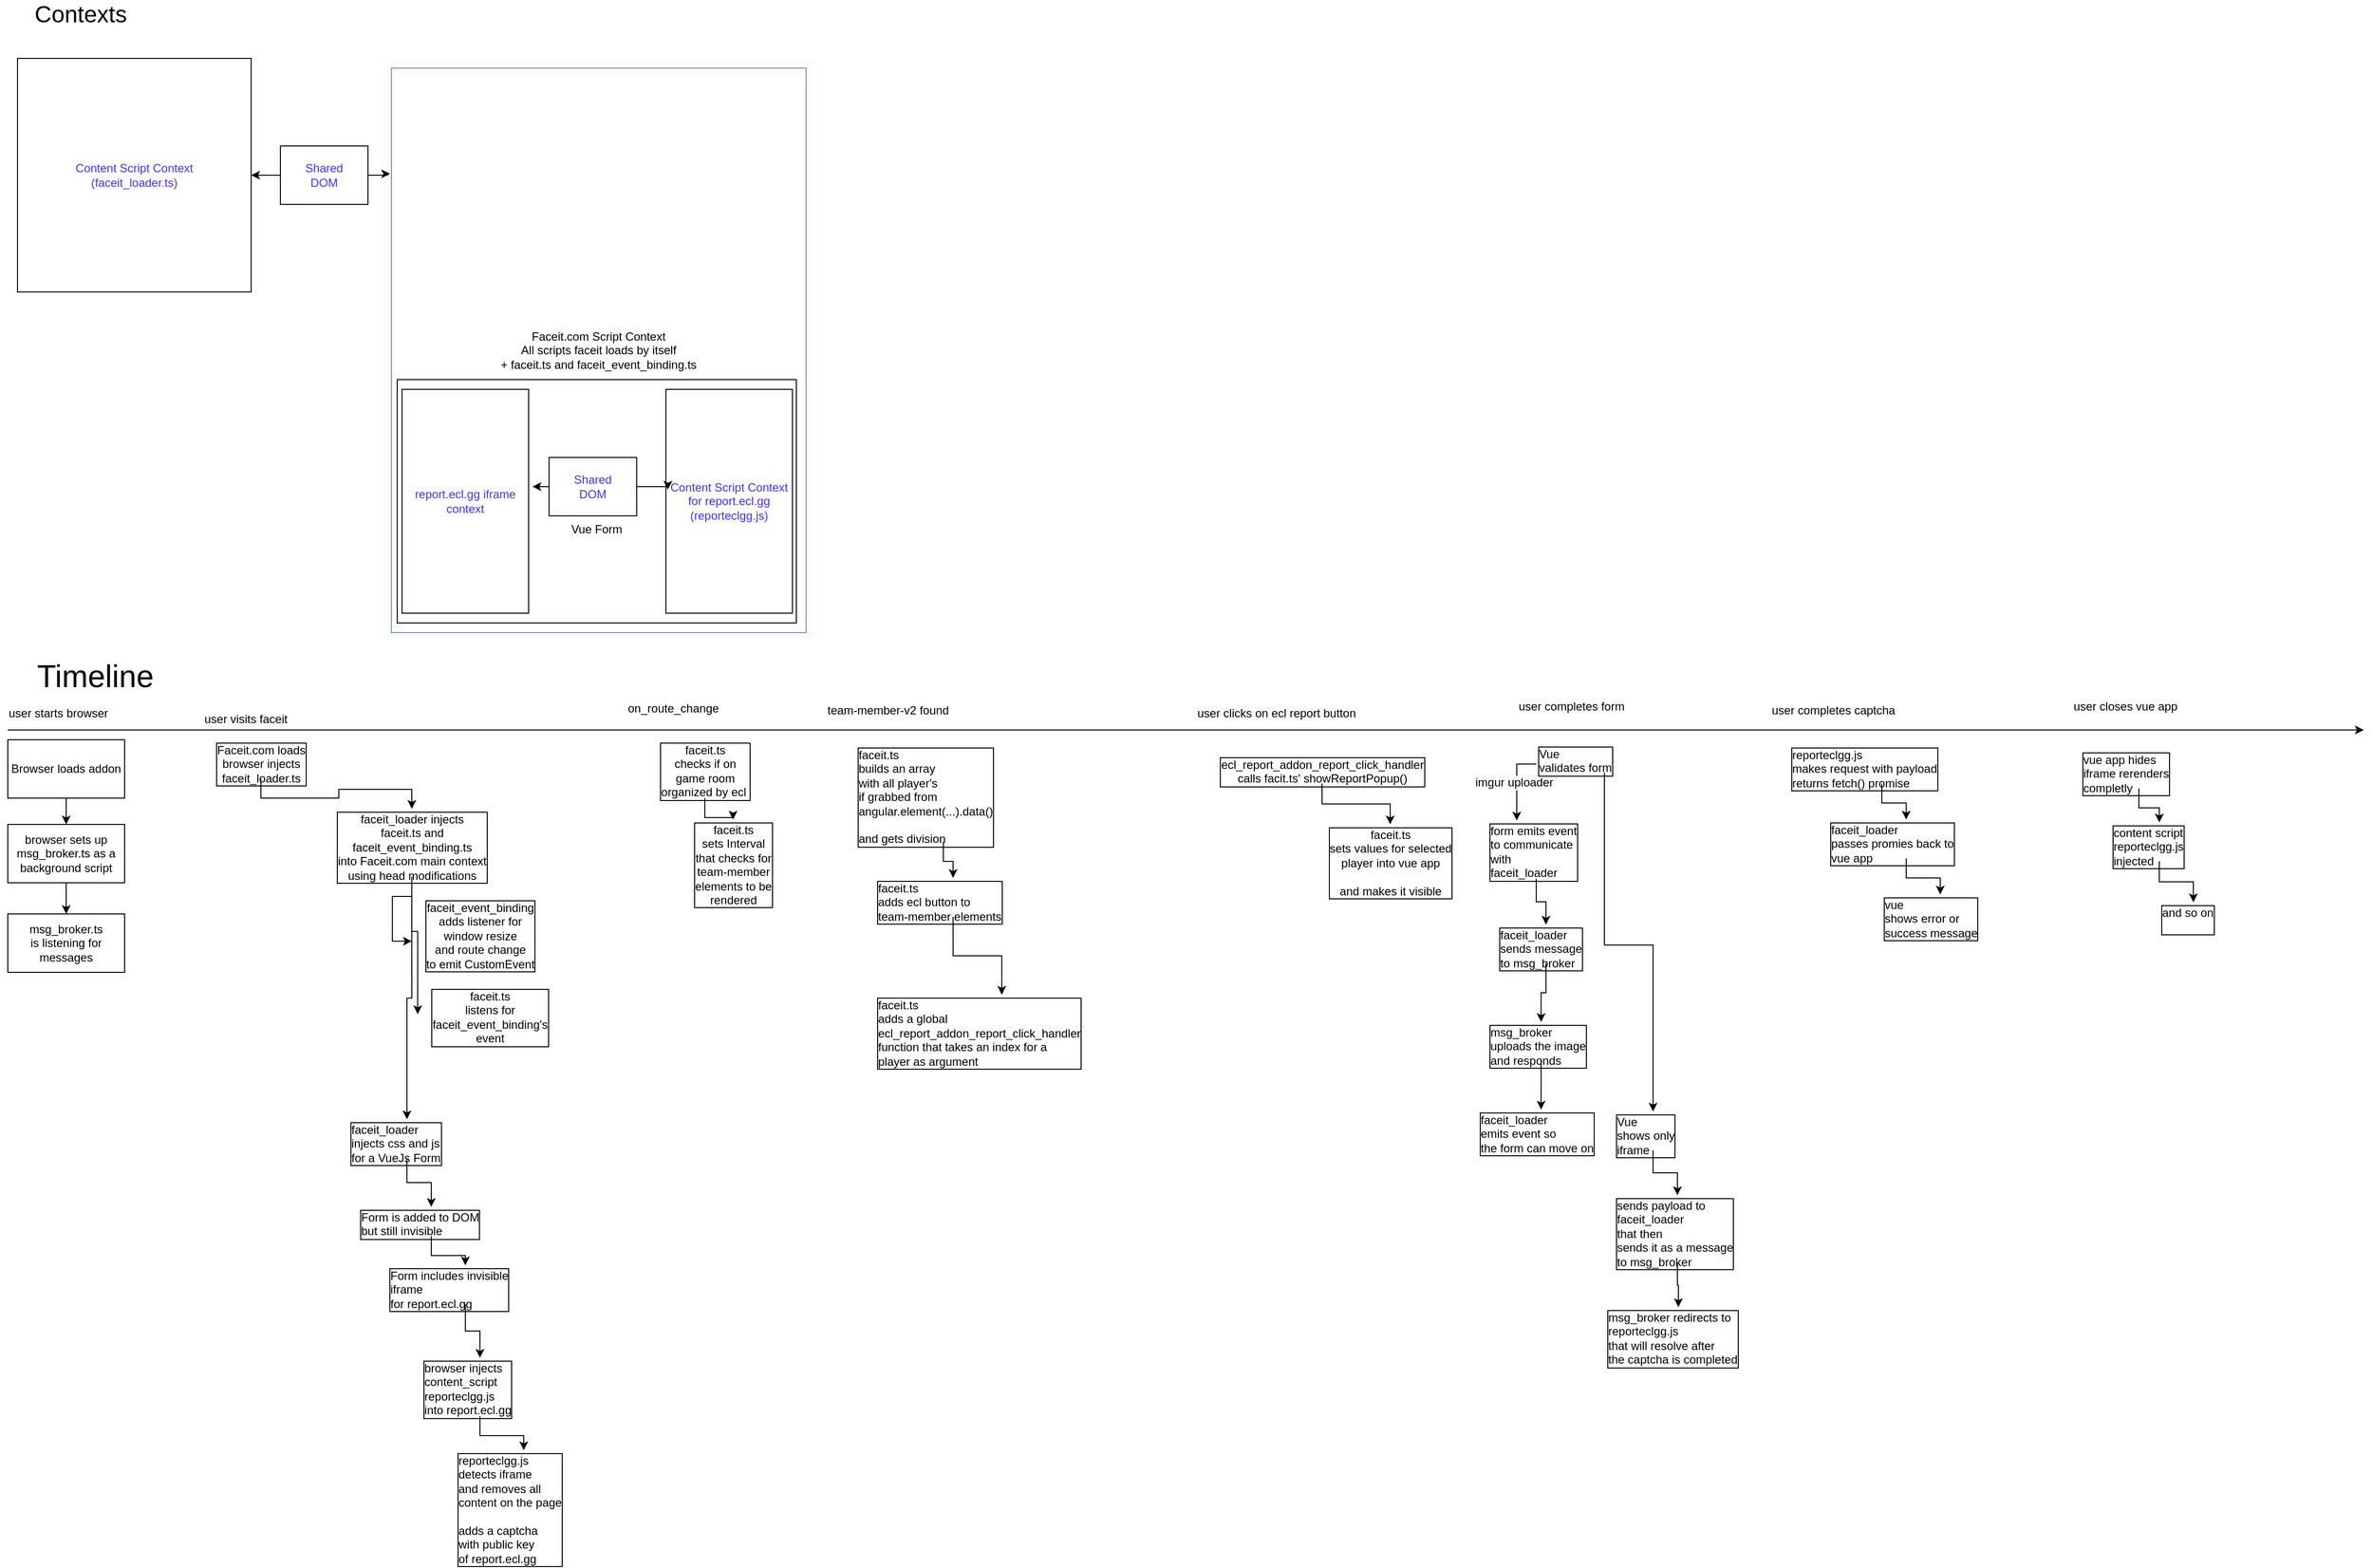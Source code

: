 <mxfile version="11.3.0" type="device" pages="1"><diagram id="KSiuPfkT_5o3lUFsNJEc" name="Page-1"><mxGraphModel dx="2816" dy="1622" grid="1" gridSize="10" guides="1" tooltips="1" connect="1" arrows="1" fold="1" page="1" pageScale="1" pageWidth="827" pageHeight="1169" math="0" shadow="0"><root><mxCell id="0"/><mxCell id="1" parent="0"/><mxCell id="Hacj__3jMwQTstBHI_Om-1" value="&lt;div&gt;Faceit.com Script Context&lt;/div&gt;&lt;div&gt;All scripts faceit loads by itself&lt;/div&gt;&lt;div&gt;+ faceit.ts and faceit_event_binding.ts&lt;br&gt;&lt;/div&gt;" style="rounded=0;whiteSpace=wrap;html=1;fillColor=none;strokeColor=#6c8ebf;" parent="1" vertex="1"><mxGeometry x="424" y="120" width="426" height="580" as="geometry"/></mxCell><mxCell id="Hacj__3jMwQTstBHI_Om-2" value="&lt;font style=&quot;font-size: 24px&quot;&gt;Contexts&lt;/font&gt;" style="text;html=1;strokeColor=none;fillColor=none;align=center;verticalAlign=middle;whiteSpace=wrap;rounded=0;" parent="1" vertex="1"><mxGeometry x="40" y="50" width="130" height="30" as="geometry"/></mxCell><mxCell id="Hacj__3jMwQTstBHI_Om-6" value="&lt;div&gt;Content Script Context&lt;/div&gt;&lt;div&gt;(faceit_loader.ts)&lt;/div&gt;" style="whiteSpace=wrap;html=1;aspect=fixed;fillColor=none;fontColor=#4A2EFF;" parent="1" vertex="1"><mxGeometry x="40" y="110" width="240" height="240" as="geometry"/></mxCell><mxCell id="Hacj__3jMwQTstBHI_Om-9" style="edgeStyle=orthogonalEdgeStyle;rounded=0;orthogonalLoop=1;jettySize=auto;html=1;entryX=1;entryY=0.5;entryDx=0;entryDy=0;fontColor=#4A2EFF;" parent="1" source="Hacj__3jMwQTstBHI_Om-8" target="Hacj__3jMwQTstBHI_Om-6" edge="1"><mxGeometry relative="1" as="geometry"/></mxCell><mxCell id="Hacj__3jMwQTstBHI_Om-10" style="edgeStyle=orthogonalEdgeStyle;rounded=0;orthogonalLoop=1;jettySize=auto;html=1;entryX=-0.003;entryY=0.187;entryDx=0;entryDy=0;entryPerimeter=0;fontColor=#4A2EFF;" parent="1" source="Hacj__3jMwQTstBHI_Om-8" target="Hacj__3jMwQTstBHI_Om-1" edge="1"><mxGeometry relative="1" as="geometry"/></mxCell><mxCell id="Hacj__3jMwQTstBHI_Om-8" value="&lt;div&gt;Shared&lt;/div&gt;&lt;div&gt;DOM&lt;/div&gt;" style="rounded=0;whiteSpace=wrap;html=1;fillColor=none;fontColor=#4A2EFF;" parent="1" vertex="1"><mxGeometry x="310" y="200" width="90" height="60" as="geometry"/></mxCell><mxCell id="Hacj__3jMwQTstBHI_Om-12" value="&lt;div&gt;report.ecl.gg iframe context&lt;br&gt;&lt;/div&gt;" style="rounded=0;whiteSpace=wrap;html=1;fillColor=none;fontColor=#4A2EFF;" parent="1" vertex="1"><mxGeometry x="435" y="450" width="130" height="230" as="geometry"/></mxCell><mxCell id="Hacj__3jMwQTstBHI_Om-16" style="edgeStyle=orthogonalEdgeStyle;rounded=0;orthogonalLoop=1;jettySize=auto;html=1;exitX=0;exitY=0.5;exitDx=0;exitDy=0;entryX=1.031;entryY=0.439;entryDx=0;entryDy=0;entryPerimeter=0;fontColor=#4A2EFF;" parent="1" source="Hacj__3jMwQTstBHI_Om-14" target="Hacj__3jMwQTstBHI_Om-12" edge="1"><mxGeometry relative="1" as="geometry"/></mxCell><mxCell id="Hacj__3jMwQTstBHI_Om-17" style="edgeStyle=orthogonalEdgeStyle;rounded=0;orthogonalLoop=1;jettySize=auto;html=1;exitX=1;exitY=0.5;exitDx=0;exitDy=0;entryX=0.015;entryY=0.448;entryDx=0;entryDy=0;entryPerimeter=0;fontColor=#4A2EFF;" parent="1" source="Hacj__3jMwQTstBHI_Om-14" target="Hacj__3jMwQTstBHI_Om-15" edge="1"><mxGeometry relative="1" as="geometry"/></mxCell><mxCell id="Hacj__3jMwQTstBHI_Om-14" value="&lt;div&gt;Shared&lt;/div&gt;&lt;div&gt;DOM&lt;/div&gt;" style="rounded=0;whiteSpace=wrap;html=1;fillColor=none;fontColor=#4A2EFF;" parent="1" vertex="1"><mxGeometry x="586" y="520" width="90" height="60" as="geometry"/></mxCell><mxCell id="Hacj__3jMwQTstBHI_Om-15" value="&lt;div&gt;Content Script Context for report.ecl.gg&lt;/div&gt;&lt;div&gt;(reporteclgg.js)&lt;br&gt;&lt;/div&gt;" style="rounded=0;whiteSpace=wrap;html=1;fillColor=none;fontColor=#4A2EFF;" parent="1" vertex="1"><mxGeometry x="706" y="450" width="130" height="230" as="geometry"/></mxCell><mxCell id="Hacj__3jMwQTstBHI_Om-18" value="&lt;font style=&quot;font-size: 32px&quot;&gt;Timeline&lt;/font&gt;" style="text;html=1;strokeColor=none;fillColor=none;align=center;verticalAlign=middle;whiteSpace=wrap;rounded=0;fontColor=#000000;" parent="1" vertex="1"><mxGeometry x="40" y="720" width="160" height="50" as="geometry"/></mxCell><mxCell id="Hacj__3jMwQTstBHI_Om-19" value="" style="endArrow=classic;html=1;fontColor=#000000;" parent="1" edge="1"><mxGeometry width="50" height="50" relative="1" as="geometry"><mxPoint x="30" y="800" as="sourcePoint"/><mxPoint x="2450" y="800" as="targetPoint"/></mxGeometry></mxCell><mxCell id="Hacj__3jMwQTstBHI_Om-30" style="edgeStyle=orthogonalEdgeStyle;rounded=0;orthogonalLoop=1;jettySize=auto;html=1;fontColor=#000000;" parent="1" source="Hacj__3jMwQTstBHI_Om-20" target="Hacj__3jMwQTstBHI_Om-21" edge="1"><mxGeometry relative="1" as="geometry"/></mxCell><mxCell id="Hacj__3jMwQTstBHI_Om-20" value="&lt;div&gt;Faceit.com loads&lt;/div&gt;&lt;div&gt;browser injects&lt;/div&gt;&lt;div&gt; faceit_loader.ts&lt;br&gt;&lt;/div&gt;" style="text;html=1;resizable=0;points=[];autosize=1;align=center;verticalAlign=top;spacingTop=-4;fontColor=#000000;labelBorderColor=#000000;" parent="1" vertex="1"><mxGeometry x="230" y="810" width="120" height="40" as="geometry"/></mxCell><mxCell id="Hacj__3jMwQTstBHI_Om-27" style="edgeStyle=orthogonalEdgeStyle;rounded=0;orthogonalLoop=1;jettySize=auto;html=1;entryX=0;entryY=0.643;entryDx=0;entryDy=0;entryPerimeter=0;fontColor=#000000;" parent="1" source="Hacj__3jMwQTstBHI_Om-21" target="Hacj__3jMwQTstBHI_Om-22" edge="1"><mxGeometry relative="1" as="geometry"/></mxCell><mxCell id="Hacj__3jMwQTstBHI_Om-28" style="edgeStyle=orthogonalEdgeStyle;rounded=0;orthogonalLoop=1;jettySize=auto;html=1;entryX=0.007;entryY=0.483;entryDx=0;entryDy=0;entryPerimeter=0;fontColor=#000000;" parent="1" source="Hacj__3jMwQTstBHI_Om-21" target="Hacj__3jMwQTstBHI_Om-23" edge="1"><mxGeometry relative="1" as="geometry"/></mxCell><mxCell id="Hacj__3jMwQTstBHI_Om-43" style="edgeStyle=orthogonalEdgeStyle;rounded=0;orthogonalLoop=1;jettySize=auto;html=1;fontColor=#000000;" parent="1" source="Hacj__3jMwQTstBHI_Om-21" target="Hacj__3jMwQTstBHI_Om-42" edge="1"><mxGeometry relative="1" as="geometry"/></mxCell><mxCell id="Hacj__3jMwQTstBHI_Om-21" value="&lt;div&gt;faceit_loader injects&lt;/div&gt;&lt;div&gt;faceit.ts and&lt;/div&gt;&lt;div&gt; faceit_event_binding.ts&lt;/div&gt;&lt;div&gt;into Faceit.com main context&lt;/div&gt;&lt;div&gt;using head modifications&lt;br&gt;&lt;/div&gt;" style="text;html=1;resizable=0;points=[];autosize=1;align=center;verticalAlign=top;spacingTop=-4;fontColor=#000000;labelBorderColor=#000000;" parent="1" vertex="1"><mxGeometry x="350" y="881" width="190" height="70" as="geometry"/></mxCell><mxCell id="Hacj__3jMwQTstBHI_Om-22" value="&lt;div&gt;faceit_event_binding&lt;/div&gt;&lt;div&gt;adds listener for&lt;/div&gt;&lt;div&gt;window resize&lt;/div&gt;&lt;div&gt;and route change&lt;/div&gt;&lt;div&gt;to emit CustomEvent&lt;br&gt;&lt;/div&gt;" style="text;html=1;resizable=0;points=[];autosize=1;align=center;verticalAlign=top;spacingTop=-4;fontColor=#000000;labelBorderColor=#000000;" parent="1" vertex="1"><mxGeometry x="445" y="972" width="140" height="70" as="geometry"/></mxCell><mxCell id="Hacj__3jMwQTstBHI_Om-23" value="&lt;div&gt;faceit.ts&lt;/div&gt;&lt;div&gt;listens for&lt;/div&gt;&lt;div&gt;faceit_event_binding's&lt;/div&gt;&lt;div&gt;event&lt;br&gt;&lt;/div&gt;" style="text;html=1;resizable=0;points=[];autosize=1;align=center;verticalAlign=top;spacingTop=-4;fontColor=#000000;labelBorderColor=#000000;" parent="1" vertex="1"><mxGeometry x="450" y="1063" width="150" height="60" as="geometry"/></mxCell><mxCell id="Hacj__3jMwQTstBHI_Om-25" value="on_route_change" style="text;html=1;resizable=0;points=[];autosize=1;align=left;verticalAlign=top;spacingTop=-4;fontColor=#000000;" parent="1" vertex="1"><mxGeometry x="665" y="768" width="120" height="20" as="geometry"/></mxCell><mxCell id="Hacj__3jMwQTstBHI_Om-32" value="" style="edgeStyle=orthogonalEdgeStyle;rounded=0;orthogonalLoop=1;jettySize=auto;html=1;fontColor=#000000;" parent="1" source="Hacj__3jMwQTstBHI_Om-26" target="Hacj__3jMwQTstBHI_Om-31" edge="1"><mxGeometry relative="1" as="geometry"/></mxCell><mxCell id="Hacj__3jMwQTstBHI_Om-26" value="&lt;div&gt;faceit.ts&lt;/div&gt;&lt;div&gt;checks if on&lt;/div&gt;&lt;div&gt;game room&lt;/div&gt;&lt;div&gt;organized by ecl&amp;nbsp; &lt;br&gt;&lt;/div&gt;" style="text;html=1;resizable=0;points=[];autosize=1;align=center;verticalAlign=top;spacingTop=-4;fontColor=#000000;labelBorderColor=#000000;" parent="1" vertex="1"><mxGeometry x="686" y="810" width="120" height="60" as="geometry"/></mxCell><mxCell id="Hacj__3jMwQTstBHI_Om-31" value="&lt;div&gt;faceit.ts&lt;/div&gt;&lt;div&gt;sets Interval&lt;/div&gt;&lt;div&gt;that checks for&lt;/div&gt;&lt;div&gt;team-member&lt;/div&gt;&lt;div&gt;elements to be&lt;/div&gt;&lt;div&gt;rendered&lt;br&gt;&lt;/div&gt;" style="text;html=1;resizable=0;points=[];autosize=1;align=center;verticalAlign=top;spacingTop=-4;fontColor=#000000;labelBorderColor=#000000;" parent="1" vertex="1"><mxGeometry x="720" y="892" width="110" height="90" as="geometry"/></mxCell><mxCell id="Hacj__3jMwQTstBHI_Om-33" value="team-member-v2 found" style="text;html=1;resizable=0;points=[];autosize=1;align=left;verticalAlign=top;spacingTop=-4;fontColor=#000000;" parent="1" vertex="1"><mxGeometry x="870" y="770" width="160" height="20" as="geometry"/></mxCell><mxCell id="Hacj__3jMwQTstBHI_Om-36" value="" style="edgeStyle=orthogonalEdgeStyle;rounded=0;orthogonalLoop=1;jettySize=auto;html=1;fontColor=#000000;" parent="1" source="Hacj__3jMwQTstBHI_Om-34" target="Hacj__3jMwQTstBHI_Om-35" edge="1"><mxGeometry relative="1" as="geometry"/></mxCell><mxCell id="Hacj__3jMwQTstBHI_Om-34" value="&lt;div&gt;faceit.ts&lt;/div&gt;&lt;div&gt;builds an array&lt;/div&gt;&lt;div&gt;with all player's&lt;/div&gt;&lt;div&gt;if grabbed from&lt;/div&gt;&lt;div&gt;angular.element(...).data()&lt;br&gt;&lt;/div&gt;&lt;div&gt;&lt;br&gt;&lt;/div&gt;&lt;div&gt;and gets division&lt;/div&gt;" style="text;html=1;resizable=0;points=[];autosize=1;align=left;verticalAlign=top;spacingTop=-4;fontColor=#000000;labelBorderColor=#000000;" parent="1" vertex="1"><mxGeometry x="901" y="815" width="180" height="100" as="geometry"/></mxCell><mxCell id="Hacj__3jMwQTstBHI_Om-39" value="" style="edgeStyle=orthogonalEdgeStyle;rounded=0;orthogonalLoop=1;jettySize=auto;html=1;fontColor=#000000;" parent="1" source="Hacj__3jMwQTstBHI_Om-35" target="Hacj__3jMwQTstBHI_Om-38" edge="1"><mxGeometry relative="1" as="geometry"/></mxCell><mxCell id="Hacj__3jMwQTstBHI_Om-35" value="&lt;div&gt;faceit.ts&lt;/div&gt;&lt;div&gt;adds ecl button to&lt;/div&gt;&lt;div&gt;team-member elements&lt;br&gt;&lt;/div&gt;" style="text;html=1;resizable=0;points=[];autosize=1;align=left;verticalAlign=top;spacingTop=-4;fontColor=#000000;labelBorderColor=#000000;" parent="1" vertex="1"><mxGeometry x="921" y="952" width="160" height="40" as="geometry"/></mxCell><mxCell id="Hacj__3jMwQTstBHI_Om-38" value="&lt;div&gt;faceit.ts&lt;/div&gt;&lt;div&gt;adds a global&lt;/div&gt;&lt;div&gt;&lt;span class=&quot;pl-en&quot;&gt;ecl_report_addon_report_click_handler&lt;/span&gt;&lt;/div&gt;&lt;div&gt;&lt;span class=&quot;pl-en&quot;&gt;function that takes an index for a&lt;/span&gt;&lt;/div&gt;&lt;div&gt;&lt;span class=&quot;pl-en&quot;&gt;player as argument&lt;br&gt;&lt;/span&gt;&lt;/div&gt;" style="text;html=1;resizable=0;points=[];autosize=1;align=left;verticalAlign=top;spacingTop=-4;fontColor=#000000;labelBorderColor=#000000;" parent="1" vertex="1"><mxGeometry x="921" y="1072" width="260" height="70" as="geometry"/></mxCell><mxCell id="Hacj__3jMwQTstBHI_Om-40" value="user clicks on ecl report button" style="text;html=1;resizable=0;points=[];autosize=1;align=left;verticalAlign=top;spacingTop=-4;fontColor=#000000;" parent="1" vertex="1"><mxGeometry x="1250" y="773" width="210" height="20" as="geometry"/></mxCell><mxCell id="Hacj__3jMwQTstBHI_Om-54" value="" style="edgeStyle=orthogonalEdgeStyle;rounded=0;orthogonalLoop=1;jettySize=auto;html=1;fontColor=#000000;" parent="1" source="Hacj__3jMwQTstBHI_Om-41" target="Hacj__3jMwQTstBHI_Om-53" edge="1"><mxGeometry relative="1" as="geometry"/></mxCell><mxCell id="Hacj__3jMwQTstBHI_Om-41" value="&lt;div&gt;&lt;span class=&quot;pl-en&quot;&gt;ecl_report_addon_report_click_handler&lt;/span&gt;&lt;/div&gt;&lt;div&gt;&lt;span class=&quot;pl-en&quot;&gt;calls facit.ts' showReportPopup()&lt;/span&gt;&lt;/div&gt;" style="text;html=1;resizable=0;points=[];autosize=1;align=center;verticalAlign=top;spacingTop=-4;fontColor=#000000;labelBorderColor=#000000;" parent="1" vertex="1"><mxGeometry x="1250" y="825" width="260" height="30" as="geometry"/></mxCell><mxCell id="Hacj__3jMwQTstBHI_Om-53" value="&lt;div&gt;faceit.ts&lt;/div&gt;&lt;div&gt;sets values for selected&lt;/div&gt;&lt;div&gt;player into vue app&lt;/div&gt;&lt;div&gt;&lt;br&gt;&lt;/div&gt;&lt;div&gt;and makes it visible&lt;br&gt;&lt;/div&gt;" style="text;html=1;resizable=0;points=[];autosize=1;align=center;verticalAlign=top;spacingTop=-4;fontColor=#000000;labelBorderColor=#000000;" parent="1" vertex="1"><mxGeometry x="1370" y="897" width="160" height="70" as="geometry"/></mxCell><mxCell id="Hacj__3jMwQTstBHI_Om-45" value="" style="edgeStyle=orthogonalEdgeStyle;rounded=0;orthogonalLoop=1;jettySize=auto;html=1;fontColor=#000000;" parent="1" source="Hacj__3jMwQTstBHI_Om-42" target="Hacj__3jMwQTstBHI_Om-44" edge="1"><mxGeometry relative="1" as="geometry"/></mxCell><mxCell id="Hacj__3jMwQTstBHI_Om-42" value="&lt;div&gt;faceit_loader&lt;/div&gt;&lt;div&gt;injects css and js&lt;/div&gt;&lt;div&gt;for a VueJs Form&lt;/div&gt;" style="text;html=1;resizable=0;points=[];autosize=1;align=left;verticalAlign=top;spacingTop=-4;fontColor=#000000;labelBorderColor=#000000;" parent="1" vertex="1"><mxGeometry x="380" y="1200" width="120" height="40" as="geometry"/></mxCell><mxCell id="Hacj__3jMwQTstBHI_Om-47" value="" style="edgeStyle=orthogonalEdgeStyle;rounded=0;orthogonalLoop=1;jettySize=auto;html=1;fontColor=#000000;" parent="1" source="Hacj__3jMwQTstBHI_Om-44" target="Hacj__3jMwQTstBHI_Om-46" edge="1"><mxGeometry relative="1" as="geometry"/></mxCell><mxCell id="Hacj__3jMwQTstBHI_Om-44" value="&lt;div&gt;Form is added to DOM&lt;/div&gt;&lt;div&gt;but still invisible&lt;br&gt;&lt;/div&gt;" style="text;html=1;resizable=0;points=[];autosize=1;align=left;verticalAlign=top;spacingTop=-4;fontColor=#000000;labelBorderColor=#000000;" parent="1" vertex="1"><mxGeometry x="390" y="1290" width="150" height="30" as="geometry"/></mxCell><mxCell id="Hacj__3jMwQTstBHI_Om-49" value="" style="edgeStyle=orthogonalEdgeStyle;rounded=0;orthogonalLoop=1;jettySize=auto;html=1;fontColor=#000000;" parent="1" source="Hacj__3jMwQTstBHI_Om-46" target="Hacj__3jMwQTstBHI_Om-48" edge="1"><mxGeometry relative="1" as="geometry"/></mxCell><mxCell id="Hacj__3jMwQTstBHI_Om-46" value="&lt;div&gt;Form includes invisible&lt;/div&gt;&lt;div&gt; iframe&lt;/div&gt;&lt;div&gt;for report.ecl.gg&lt;br&gt;&lt;/div&gt;" style="text;html=1;resizable=0;points=[];autosize=1;align=left;verticalAlign=top;spacingTop=-4;fontColor=#000000;labelBorderColor=#000000;" parent="1" vertex="1"><mxGeometry x="420" y="1350" width="160" height="40" as="geometry"/></mxCell><mxCell id="Hacj__3jMwQTstBHI_Om-51" value="" style="edgeStyle=orthogonalEdgeStyle;rounded=0;orthogonalLoop=1;jettySize=auto;html=1;fontColor=#000000;" parent="1" source="Hacj__3jMwQTstBHI_Om-48" target="Hacj__3jMwQTstBHI_Om-50" edge="1"><mxGeometry relative="1" as="geometry"/></mxCell><mxCell id="Hacj__3jMwQTstBHI_Om-48" value="&lt;div&gt;browser injects&lt;/div&gt;&lt;div&gt;content_script &lt;br&gt;&lt;/div&gt;&lt;div&gt;reporteclgg.js&lt;/div&gt;&lt;div&gt;into report.ecl.gg&lt;br&gt;&lt;/div&gt;" style="text;html=1;resizable=0;points=[];autosize=1;align=left;verticalAlign=top;spacingTop=-4;fontColor=#000000;labelBorderColor=#000000;" parent="1" vertex="1"><mxGeometry x="455" y="1445" width="120" height="60" as="geometry"/></mxCell><mxCell id="Hacj__3jMwQTstBHI_Om-50" value="&lt;div&gt;reporteclgg.js&lt;/div&gt;&lt;div&gt;detects iframe&lt;/div&gt;&lt;div&gt;and removes all&lt;/div&gt;&lt;div&gt;content on the page&lt;/div&gt;&lt;div&gt;&lt;br&gt;&lt;/div&gt;&lt;div&gt;adds a captcha&lt;/div&gt;&lt;div&gt;with public key&lt;/div&gt;&lt;div&gt;of report.ecl.gg&lt;/div&gt;" style="text;html=1;resizable=0;points=[];autosize=1;align=left;verticalAlign=top;spacingTop=-4;fontColor=#000000;labelBorderColor=#000000;" parent="1" vertex="1"><mxGeometry x="490" y="1540" width="140" height="110" as="geometry"/></mxCell><mxCell id="Hacj__3jMwQTstBHI_Om-52" value="&lt;div&gt;&lt;br&gt;&lt;/div&gt;&lt;div&gt;&lt;br&gt;&lt;/div&gt;&lt;div&gt;&lt;br&gt;&lt;/div&gt;&lt;div&gt;&lt;br&gt;&lt;/div&gt;&lt;div&gt;Vue Form&lt;br&gt;&lt;/div&gt;" style="rounded=0;whiteSpace=wrap;html=1;fillColor=none;fontColor=#000000;align=center;" parent="1" vertex="1"><mxGeometry x="430" y="440" width="410" height="250" as="geometry"/></mxCell><mxCell id="Hacj__3jMwQTstBHI_Om-55" value="user completes form" style="text;html=1;resizable=0;points=[];autosize=1;align=left;verticalAlign=top;spacingTop=-4;fontColor=#000000;" parent="1" vertex="1"><mxGeometry x="1580" y="766" width="140" height="20" as="geometry"/></mxCell><mxCell id="0bYI9SSdfjeALUdSZ5rx-15" style="edgeStyle=orthogonalEdgeStyle;rounded=0;orthogonalLoop=1;jettySize=auto;html=1;" edge="1" parent="1" source="Hacj__3jMwQTstBHI_Om-56" target="0bYI9SSdfjeALUdSZ5rx-14"><mxGeometry relative="1" as="geometry"><Array as="points"><mxPoint x="1580" y="835"/></Array></mxGeometry></mxCell><mxCell id="0bYI9SSdfjeALUdSZ5rx-20" value="imgur uploader" style="text;html=1;resizable=0;points=[];align=center;verticalAlign=middle;labelBackgroundColor=#ffffff;" vertex="1" connectable="0" parent="0bYI9SSdfjeALUdSZ5rx-15"><mxGeometry y="-3" relative="1" as="geometry"><mxPoint as="offset"/></mxGeometry></mxCell><mxCell id="0bYI9SSdfjeALUdSZ5rx-19" style="edgeStyle=orthogonalEdgeStyle;rounded=0;orthogonalLoop=1;jettySize=auto;html=1;" edge="1" parent="1" source="Hacj__3jMwQTstBHI_Om-56" target="Hacj__3jMwQTstBHI_Om-57"><mxGeometry relative="1" as="geometry"><Array as="points"><mxPoint x="1670" y="1021"/><mxPoint x="1720" y="1021"/></Array></mxGeometry></mxCell><mxCell id="Hacj__3jMwQTstBHI_Om-56" value="&lt;div&gt;Vue&lt;/div&gt;&lt;div&gt;validates form&lt;br&gt;&lt;/div&gt;" style="text;html=1;resizable=0;points=[];autosize=1;align=left;verticalAlign=top;spacingTop=-4;fontColor=#000000;labelBorderColor=#000000;" parent="1" vertex="1"><mxGeometry x="1600" y="814" width="100" height="30" as="geometry"/></mxCell><mxCell id="0bYI9SSdfjeALUdSZ5rx-13" value="" style="edgeStyle=orthogonalEdgeStyle;rounded=0;orthogonalLoop=1;jettySize=auto;html=1;" edge="1" parent="1" source="0bYI9SSdfjeALUdSZ5rx-10" target="0bYI9SSdfjeALUdSZ5rx-12"><mxGeometry relative="1" as="geometry"/></mxCell><mxCell id="0bYI9SSdfjeALUdSZ5rx-10" value="&lt;div&gt;&lt;span&gt;faceit_loader&lt;/span&gt;&lt;/div&gt;&lt;div&gt;&lt;span&gt;sends message&lt;/span&gt;&lt;br&gt;&lt;/div&gt;&lt;div&gt;to msg_broker&lt;/div&gt;" style="text;html=1;resizable=0;points=[];autosize=1;align=left;verticalAlign=top;spacingTop=-4;fontColor=#000000;labelBorderColor=#000000;" vertex="1" parent="1"><mxGeometry x="1560" y="1000" width="100" height="40" as="geometry"/></mxCell><mxCell id="0bYI9SSdfjeALUdSZ5rx-18" value="" style="edgeStyle=orthogonalEdgeStyle;rounded=0;orthogonalLoop=1;jettySize=auto;html=1;" edge="1" parent="1" source="0bYI9SSdfjeALUdSZ5rx-12" target="0bYI9SSdfjeALUdSZ5rx-17"><mxGeometry relative="1" as="geometry"/></mxCell><mxCell id="0bYI9SSdfjeALUdSZ5rx-12" value="&lt;div&gt;msg_broker&lt;/div&gt;&lt;div&gt;uploads the image&lt;/div&gt;&lt;div&gt;and responds&lt;/div&gt;" style="text;html=1;resizable=0;points=[];autosize=1;align=left;verticalAlign=top;spacingTop=-4;fontColor=#000000;labelBorderColor=#000000;" vertex="1" parent="1"><mxGeometry x="1550" y="1100" width="110" height="40" as="geometry"/></mxCell><mxCell id="0bYI9SSdfjeALUdSZ5rx-17" value="&lt;div&gt;faceit_loader&lt;/div&gt;&lt;div&gt;emits event so&lt;/div&gt;&lt;div&gt;the form can move on&lt;/div&gt;" style="text;html=1;resizable=0;points=[];autosize=1;align=left;verticalAlign=top;spacingTop=-4;fontColor=#000000;labelBorderColor=#000000;" vertex="1" parent="1"><mxGeometry x="1540" y="1190" width="130" height="40" as="geometry"/></mxCell><mxCell id="Hacj__3jMwQTstBHI_Om-61" value="" style="edgeStyle=orthogonalEdgeStyle;rounded=0;orthogonalLoop=1;jettySize=auto;html=1;fontColor=#000000;" parent="1" source="Hacj__3jMwQTstBHI_Om-57" target="Hacj__3jMwQTstBHI_Om-60" edge="1"><mxGeometry relative="1" as="geometry"/></mxCell><mxCell id="Hacj__3jMwQTstBHI_Om-57" value="&lt;div&gt;Vue&lt;/div&gt;&lt;div&gt;shows only&lt;/div&gt;&lt;div&gt;iframe&lt;/div&gt;" style="text;html=1;resizable=0;points=[];autosize=1;align=left;verticalAlign=top;spacingTop=-4;fontColor=#000000;labelBorderColor=#000000;" parent="1" vertex="1"><mxGeometry x="1680" y="1192" width="80" height="40" as="geometry"/></mxCell><mxCell id="0bYI9SSdfjeALUdSZ5rx-9" value="" style="edgeStyle=orthogonalEdgeStyle;rounded=0;orthogonalLoop=1;jettySize=auto;html=1;" edge="1" parent="1" source="Hacj__3jMwQTstBHI_Om-60" target="0bYI9SSdfjeALUdSZ5rx-8"><mxGeometry relative="1" as="geometry"/></mxCell><mxCell id="Hacj__3jMwQTstBHI_Om-60" value="&lt;div&gt;sends payload to&lt;/div&gt;&lt;div&gt;faceit_loader&lt;/div&gt;&lt;div&gt;that then&lt;/div&gt;&lt;div&gt;sends it as a message&lt;/div&gt;&lt;div&gt;to msg_broker&lt;/div&gt;" style="text;html=1;resizable=0;points=[];autosize=1;align=left;verticalAlign=top;spacingTop=-4;fontColor=#000000;labelBorderColor=#000000;" parent="1" vertex="1"><mxGeometry x="1680" y="1278" width="130" height="70" as="geometry"/></mxCell><mxCell id="0bYI9SSdfjeALUdSZ5rx-8" value="&lt;div&gt;msg_broker redirects to&lt;/div&gt;&lt;div&gt;reporteclgg.js&lt;/div&gt;&lt;div&gt;that will resolve after&lt;/div&gt;&lt;div&gt;the captcha is completed&lt;/div&gt;" style="text;html=1;resizable=0;points=[];autosize=1;align=left;verticalAlign=top;spacingTop=-4;fontColor=#000000;labelBorderColor=#000000;" vertex="1" parent="1"><mxGeometry x="1671" y="1393" width="150" height="60" as="geometry"/></mxCell><mxCell id="Hacj__3jMwQTstBHI_Om-59" value="user completes captcha" style="text;html=1;resizable=0;points=[];autosize=1;align=left;verticalAlign=top;spacingTop=-4;fontColor=#000000;" parent="1" vertex="1"><mxGeometry x="1840" y="770" width="160" height="20" as="geometry"/></mxCell><mxCell id="Hacj__3jMwQTstBHI_Om-64" value="" style="edgeStyle=orthogonalEdgeStyle;rounded=0;orthogonalLoop=1;jettySize=auto;html=1;fontColor=#000000;" parent="1" source="Hacj__3jMwQTstBHI_Om-62" target="Hacj__3jMwQTstBHI_Om-63" edge="1"><mxGeometry relative="1" as="geometry"/></mxCell><mxCell id="Hacj__3jMwQTstBHI_Om-62" value="&lt;div&gt;reporteclgg.js&lt;/div&gt;&lt;div&gt;makes request with payload&lt;/div&gt;&lt;div&gt;returns fetch() promise&lt;br&gt;&lt;/div&gt;" style="text;html=1;resizable=0;points=[];autosize=1;align=left;verticalAlign=top;spacingTop=-4;fontColor=#000000;labelBorderColor=#000000;" parent="1" vertex="1"><mxGeometry x="1860" y="815" width="190" height="40" as="geometry"/></mxCell><mxCell id="Hacj__3jMwQTstBHI_Om-66" value="" style="edgeStyle=orthogonalEdgeStyle;rounded=0;orthogonalLoop=1;jettySize=auto;html=1;fontColor=#000000;" parent="1" source="Hacj__3jMwQTstBHI_Om-63" target="Hacj__3jMwQTstBHI_Om-65" edge="1"><mxGeometry relative="1" as="geometry"/></mxCell><mxCell id="Hacj__3jMwQTstBHI_Om-63" value="&lt;div&gt;faceit_loader&lt;/div&gt;&lt;div&gt;passes promies back to&lt;/div&gt;&lt;div&gt;vue app&lt;br&gt;&lt;/div&gt;" style="text;html=1;resizable=0;points=[];autosize=1;align=left;verticalAlign=top;spacingTop=-4;fontColor=#000000;labelBorderColor=#000000;" parent="1" vertex="1"><mxGeometry x="1900" y="892" width="160" height="40" as="geometry"/></mxCell><mxCell id="Hacj__3jMwQTstBHI_Om-65" value="&lt;div&gt;vue&lt;/div&gt;&lt;div&gt;shows error or&lt;/div&gt;&lt;div&gt;success message&lt;br&gt;&lt;/div&gt;" style="text;html=1;resizable=0;points=[];autosize=1;align=left;verticalAlign=top;spacingTop=-4;fontColor=#000000;labelBorderColor=#000000;" parent="1" vertex="1"><mxGeometry x="1955" y="969" width="120" height="40" as="geometry"/></mxCell><mxCell id="Hacj__3jMwQTstBHI_Om-67" value="user closes vue app" style="text;html=1;resizable=0;points=[];autosize=1;align=left;verticalAlign=top;spacingTop=-4;fontColor=#000000;" parent="1" vertex="1"><mxGeometry x="2150" y="766" width="140" height="20" as="geometry"/></mxCell><mxCell id="Hacj__3jMwQTstBHI_Om-70" value="" style="edgeStyle=orthogonalEdgeStyle;rounded=0;orthogonalLoop=1;jettySize=auto;html=1;fontColor=#000000;" parent="1" source="Hacj__3jMwQTstBHI_Om-68" target="Hacj__3jMwQTstBHI_Om-69" edge="1"><mxGeometry relative="1" as="geometry"/></mxCell><mxCell id="Hacj__3jMwQTstBHI_Om-68" value="&lt;div&gt;vue app hides&lt;/div&gt;&lt;div&gt;iframe rerenders&lt;/div&gt;&lt;div&gt;completly&lt;br&gt;&lt;/div&gt;" style="text;html=1;resizable=0;points=[];autosize=1;align=left;verticalAlign=top;spacingTop=-4;fontColor=#000000;labelBorderColor=#000000;" parent="1" vertex="1"><mxGeometry x="2159" y="820" width="120" height="40" as="geometry"/></mxCell><mxCell id="Hacj__3jMwQTstBHI_Om-72" value="" style="edgeStyle=orthogonalEdgeStyle;rounded=0;orthogonalLoop=1;jettySize=auto;html=1;fontColor=#000000;" parent="1" source="Hacj__3jMwQTstBHI_Om-69" target="Hacj__3jMwQTstBHI_Om-71" edge="1"><mxGeometry relative="1" as="geometry"/></mxCell><mxCell id="Hacj__3jMwQTstBHI_Om-69" value="&lt;div&gt;content script&lt;/div&gt;&lt;div&gt;reporteclgg.js&lt;/div&gt;&lt;div&gt;injected&lt;/div&gt;" style="text;html=1;resizable=0;points=[];autosize=1;align=left;verticalAlign=top;spacingTop=-4;fontColor=#000000;labelBorderColor=#000000;" parent="1" vertex="1"><mxGeometry x="2190" y="895" width="100" height="40" as="geometry"/></mxCell><mxCell id="Hacj__3jMwQTstBHI_Om-71" value="&lt;div&gt;and so on&lt;/div&gt;&lt;div&gt;&lt;br&gt;&lt;/div&gt;" style="text;html=1;resizable=0;points=[];autosize=1;align=left;verticalAlign=top;spacingTop=-4;fontColor=#000000;labelBorderColor=#000000;" parent="1" vertex="1"><mxGeometry x="2240" y="977" width="70" height="30" as="geometry"/></mxCell><mxCell id="0bYI9SSdfjeALUdSZ5rx-3" value="" style="edgeStyle=orthogonalEdgeStyle;rounded=0;orthogonalLoop=1;jettySize=auto;html=1;" edge="1" parent="1" source="0bYI9SSdfjeALUdSZ5rx-1" target="0bYI9SSdfjeALUdSZ5rx-2"><mxGeometry relative="1" as="geometry"/></mxCell><mxCell id="0bYI9SSdfjeALUdSZ5rx-1" value="Browser loads addon" style="rounded=0;whiteSpace=wrap;html=1;" vertex="1" parent="1"><mxGeometry x="30" y="810" width="120" height="60" as="geometry"/></mxCell><mxCell id="0bYI9SSdfjeALUdSZ5rx-5" value="" style="edgeStyle=orthogonalEdgeStyle;rounded=0;orthogonalLoop=1;jettySize=auto;html=1;" edge="1" parent="1" source="0bYI9SSdfjeALUdSZ5rx-2" target="0bYI9SSdfjeALUdSZ5rx-4"><mxGeometry relative="1" as="geometry"/></mxCell><mxCell id="0bYI9SSdfjeALUdSZ5rx-2" value="browser sets up msg_broker.ts as a background script" style="rounded=0;whiteSpace=wrap;html=1;" vertex="1" parent="1"><mxGeometry x="30" y="897" width="120" height="60" as="geometry"/></mxCell><mxCell id="0bYI9SSdfjeALUdSZ5rx-4" value="msg_broker.ts&lt;br&gt;is listening for messages" style="rounded=0;whiteSpace=wrap;html=1;" vertex="1" parent="1"><mxGeometry x="30" y="989" width="120" height="60" as="geometry"/></mxCell><mxCell id="0bYI9SSdfjeALUdSZ5rx-6" value="user visits faceit" style="text;html=1;resizable=0;points=[];autosize=1;align=left;verticalAlign=top;spacingTop=-4;" vertex="1" parent="1"><mxGeometry x="230" y="779" width="100" height="20" as="geometry"/></mxCell><mxCell id="0bYI9SSdfjeALUdSZ5rx-7" value="user starts browser" style="text;html=1;resizable=0;points=[];autosize=1;align=left;verticalAlign=top;spacingTop=-4;" vertex="1" parent="1"><mxGeometry x="29" y="773" width="120" height="20" as="geometry"/></mxCell><mxCell id="0bYI9SSdfjeALUdSZ5rx-16" style="edgeStyle=orthogonalEdgeStyle;rounded=0;orthogonalLoop=1;jettySize=auto;html=1;" edge="1" parent="1" source="0bYI9SSdfjeALUdSZ5rx-14" target="0bYI9SSdfjeALUdSZ5rx-10"><mxGeometry relative="1" as="geometry"/></mxCell><mxCell id="0bYI9SSdfjeALUdSZ5rx-14" value="form emits event&lt;br&gt;to communicate&lt;br&gt;with&lt;br&gt;faceit_loader" style="text;html=1;resizable=0;points=[];autosize=1;align=left;verticalAlign=top;spacingTop=-4;fontColor=#000000;labelBorderColor=#000000;" vertex="1" parent="1"><mxGeometry x="1550" y="893" width="100" height="60" as="geometry"/></mxCell></root></mxGraphModel></diagram></mxfile>